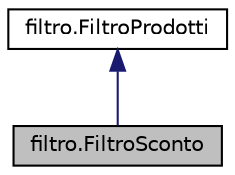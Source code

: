 digraph "filtro.FiltroSconto"
{
  edge [fontname="Helvetica",fontsize="10",labelfontname="Helvetica",labelfontsize="10"];
  node [fontname="Helvetica",fontsize="10",shape=record];
  Node1 [label="filtro.FiltroSconto",height=0.2,width=0.4,color="black", fillcolor="grey75", style="filled", fontcolor="black"];
  Node2 -> Node1 [dir="back",color="midnightblue",fontsize="10",style="solid",fontname="Helvetica"];
  Node2 [label="filtro.FiltroProdotti",height=0.2,width=0.4,color="black", fillcolor="white", style="filled",URL="$classfiltro_1_1_filtro_prodotti.html",tooltip="Classe base per la creazione di filtri ricerca dei prodotti. "];
}
